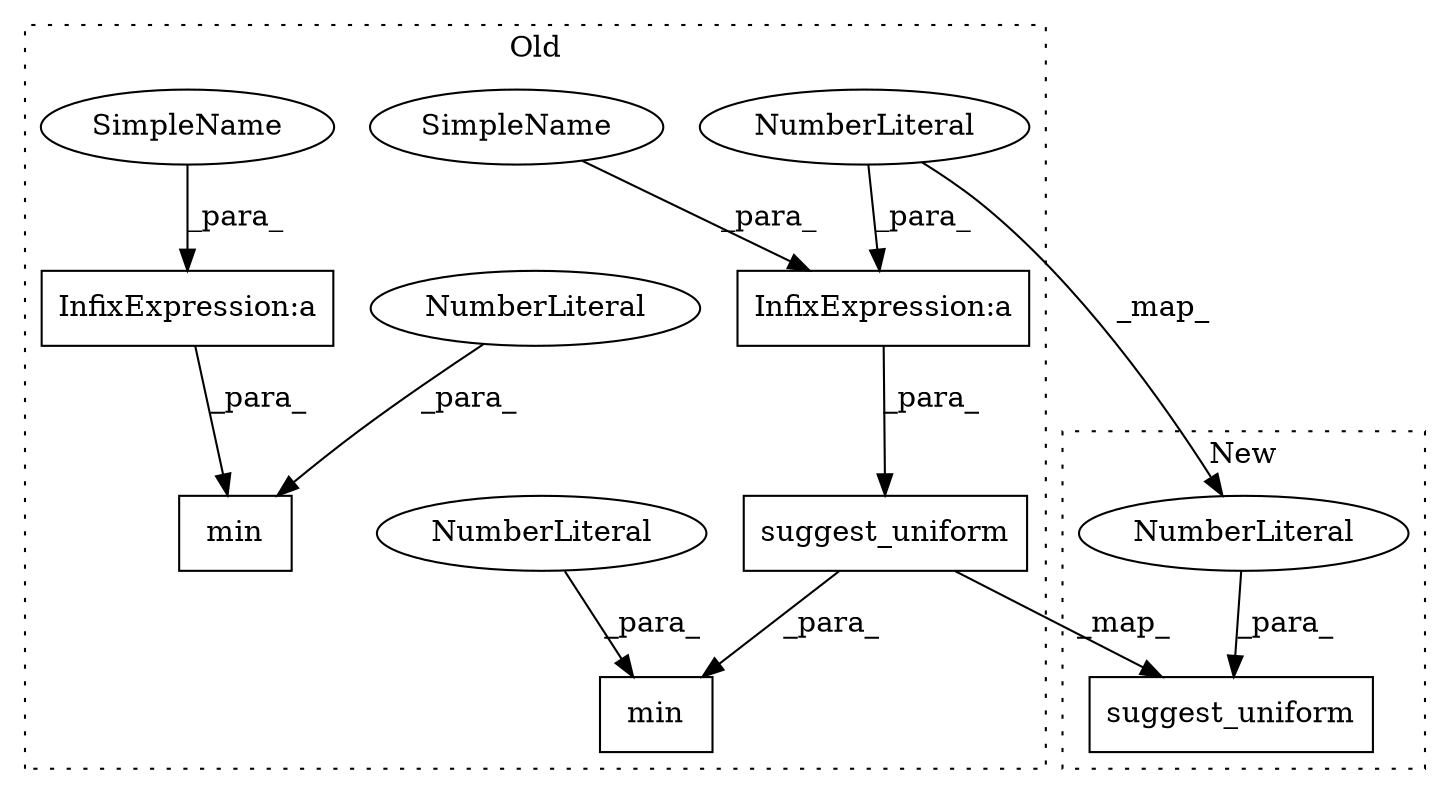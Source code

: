 digraph G {
subgraph cluster0 {
1 [label="suggest_uniform" a="32" s="6552,6600" l="16,1" shape="box"];
3 [label="min" a="32" s="6542,6605" l="4,1" shape="box"];
4 [label="InfixExpression:a" a="27" s="6594" l="3" shape="box"];
5 [label="NumberLiteral" a="34" s="6602" l="3" shape="ellipse"];
7 [label="NumberLiteral" a="34" s="6591" l="3" shape="ellipse"];
8 [label="InfixExpression:a" a="27" s="6801" l="3" shape="box"];
9 [label="min" a="32" s="6749,6812" l="4,1" shape="box"];
10 [label="NumberLiteral" a="34" s="6809" l="3" shape="ellipse"];
11 [label="SimpleName" a="42" s="6804" l="3" shape="ellipse"];
12 [label="SimpleName" a="42" s="6597" l="3" shape="ellipse"];
label = "Old";
style="dotted";
}
subgraph cluster1 {
2 [label="suggest_uniform" a="32" s="6531,6573" l="16,1" shape="box"];
6 [label="NumberLiteral" a="34" s="6570" l="3" shape="ellipse"];
label = "New";
style="dotted";
}
1 -> 3 [label="_para_"];
1 -> 2 [label="_map_"];
4 -> 1 [label="_para_"];
5 -> 3 [label="_para_"];
6 -> 2 [label="_para_"];
7 -> 4 [label="_para_"];
7 -> 6 [label="_map_"];
8 -> 9 [label="_para_"];
10 -> 9 [label="_para_"];
11 -> 8 [label="_para_"];
12 -> 4 [label="_para_"];
}